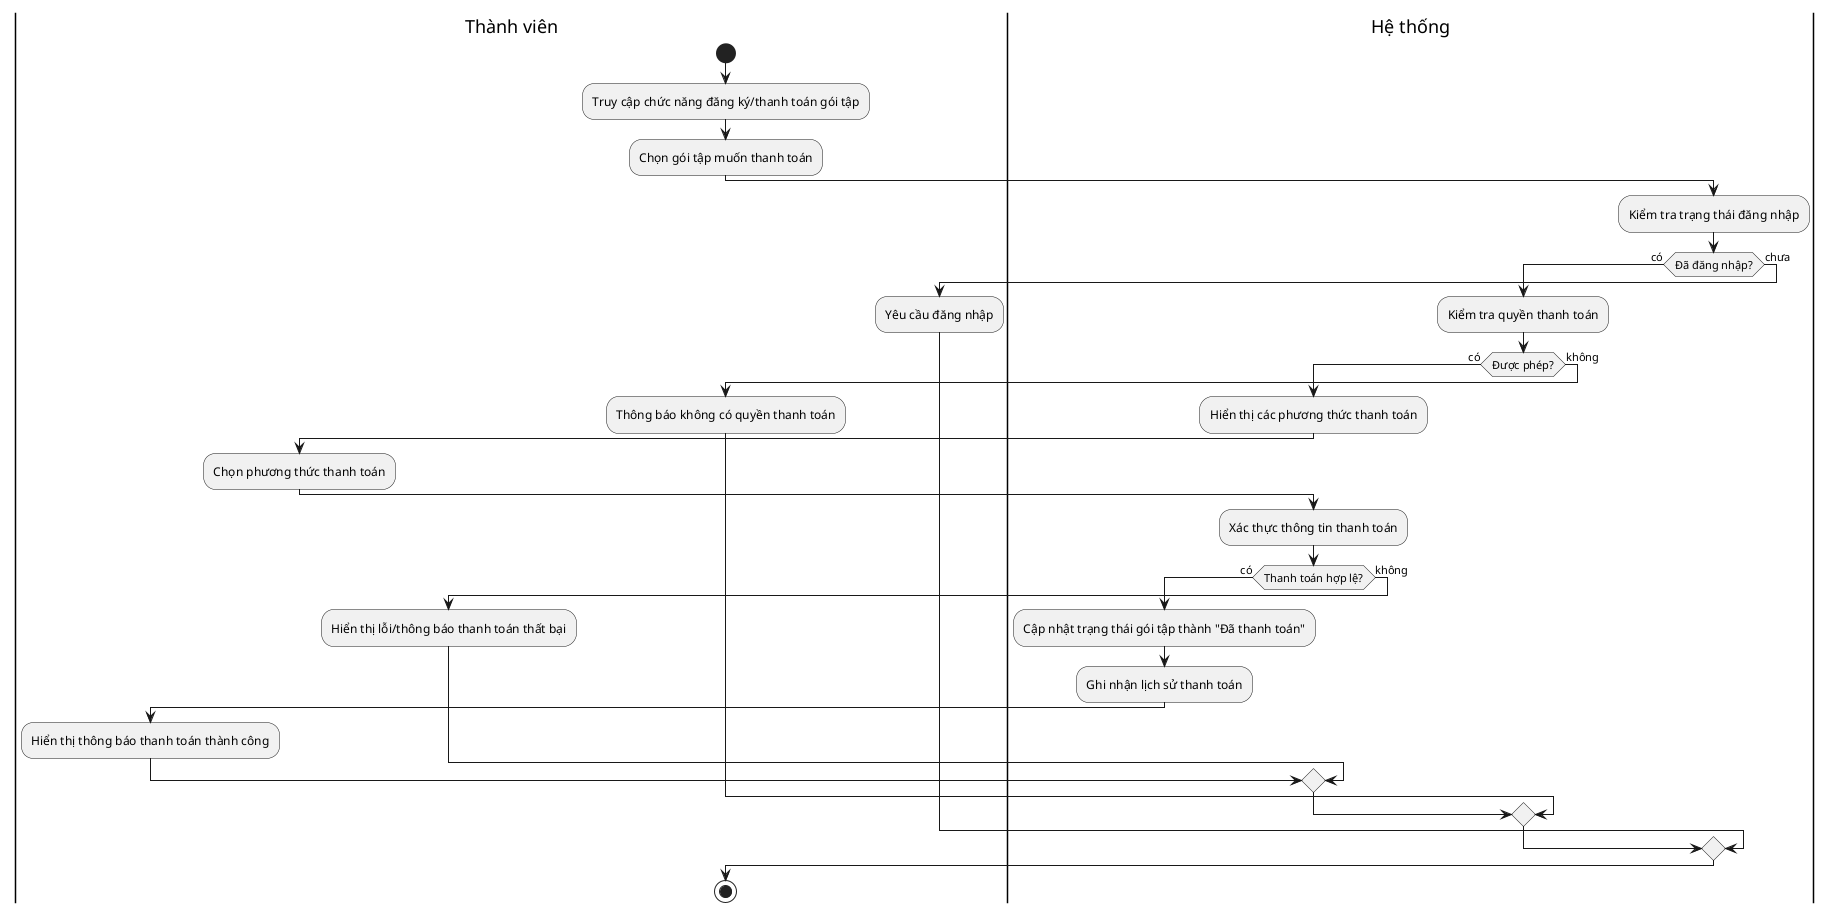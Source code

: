 @startuml
|Thành viên|
start
:Truy cập chức năng đăng ký/thanh toán gói tập;
:Chọn gói tập muốn thanh toán;

|Hệ thống|
:Kiểm tra trạng thái đăng nhập;
if (Đã đăng nhập?) then (có)
  :Kiểm tra quyền thanh toán;
  if (Được phép?) then (có)
    :Hiển thị các phương thức thanh toán;
    |Thành viên|
    :Chọn phương thức thanh toán;
    |Hệ thống|
    :Xác thực thông tin thanh toán;
    if (Thanh toán hợp lệ?) then (có)
      :Cập nhật trạng thái gói tập thành "Đã thanh toán";
      :Ghi nhận lịch sử thanh toán;
      |Thành viên|
      :Hiển thị thông báo thanh toán thành công;
    else (không)
      |Thành viên|
      :Hiển thị lỗi/thông báo thanh toán thất bại;
    endif
  else (không)
    |Thành viên|
    :Thông báo không có quyền thanh toán;
  endif
else (chưa)
  |Thành viên|
  :Yêu cầu đăng nhập;
endif

stop
@enduml